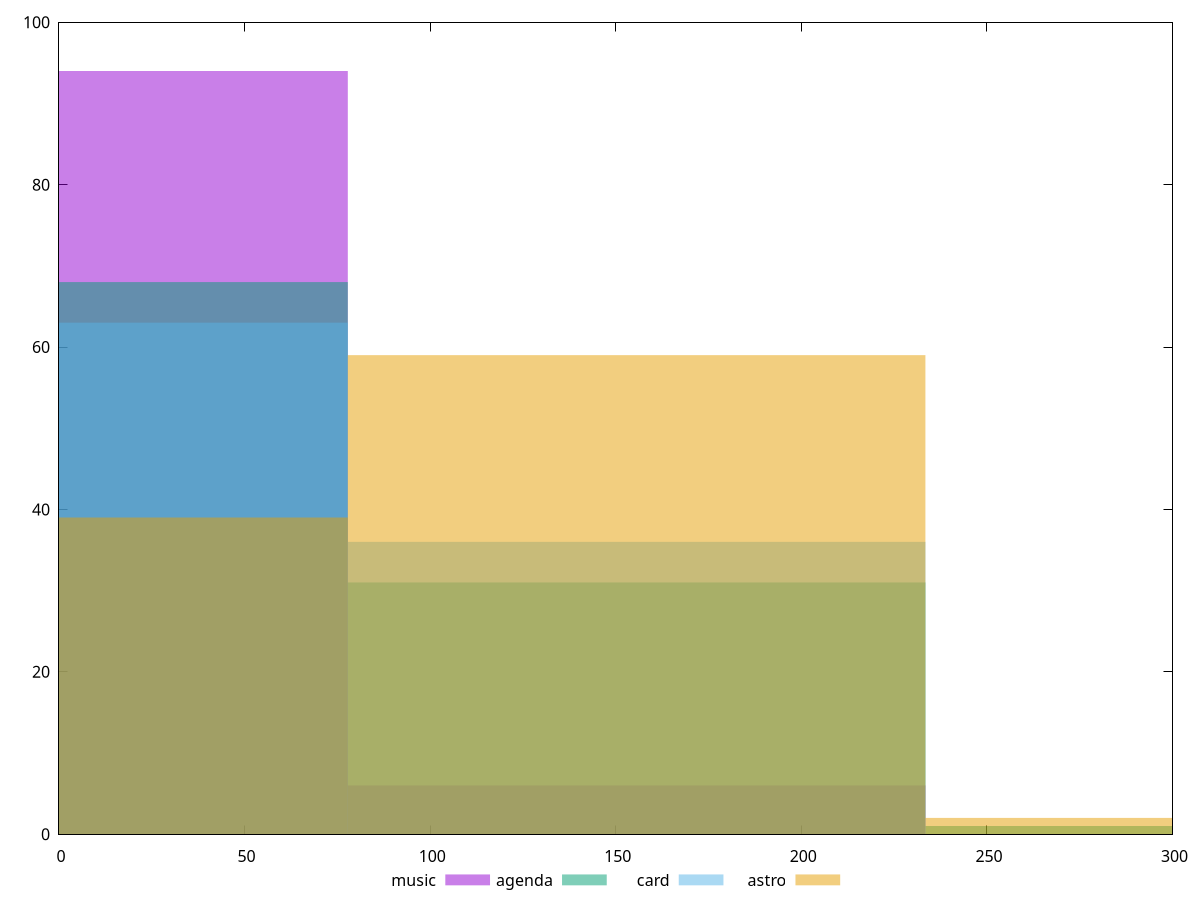 reset

$music <<EOF
0 94
155.61955415702226 6
EOF

$agenda <<EOF
0 68
311.23910831404453 1
155.61955415702226 31
EOF

$card <<EOF
155.61955415702226 36
0 63
EOF

$astro <<EOF
311.23910831404453 2
0 39
155.61955415702226 59
EOF

set key outside below
set boxwidth 155.61955415702226
set xrange [0:300]
set yrange [0:100]
set trange [0:100]
set style fill transparent solid 0.5 noborder
set terminal svg size 640, 520 enhanced background rgb 'white'
set output "report/report_00029_2021-02-24T13-36-40.390Z/unminified-javascript/comparison/histogram/all_raw.svg"

plot $music title "music" with boxes, \
     $agenda title "agenda" with boxes, \
     $card title "card" with boxes, \
     $astro title "astro" with boxes

reset

